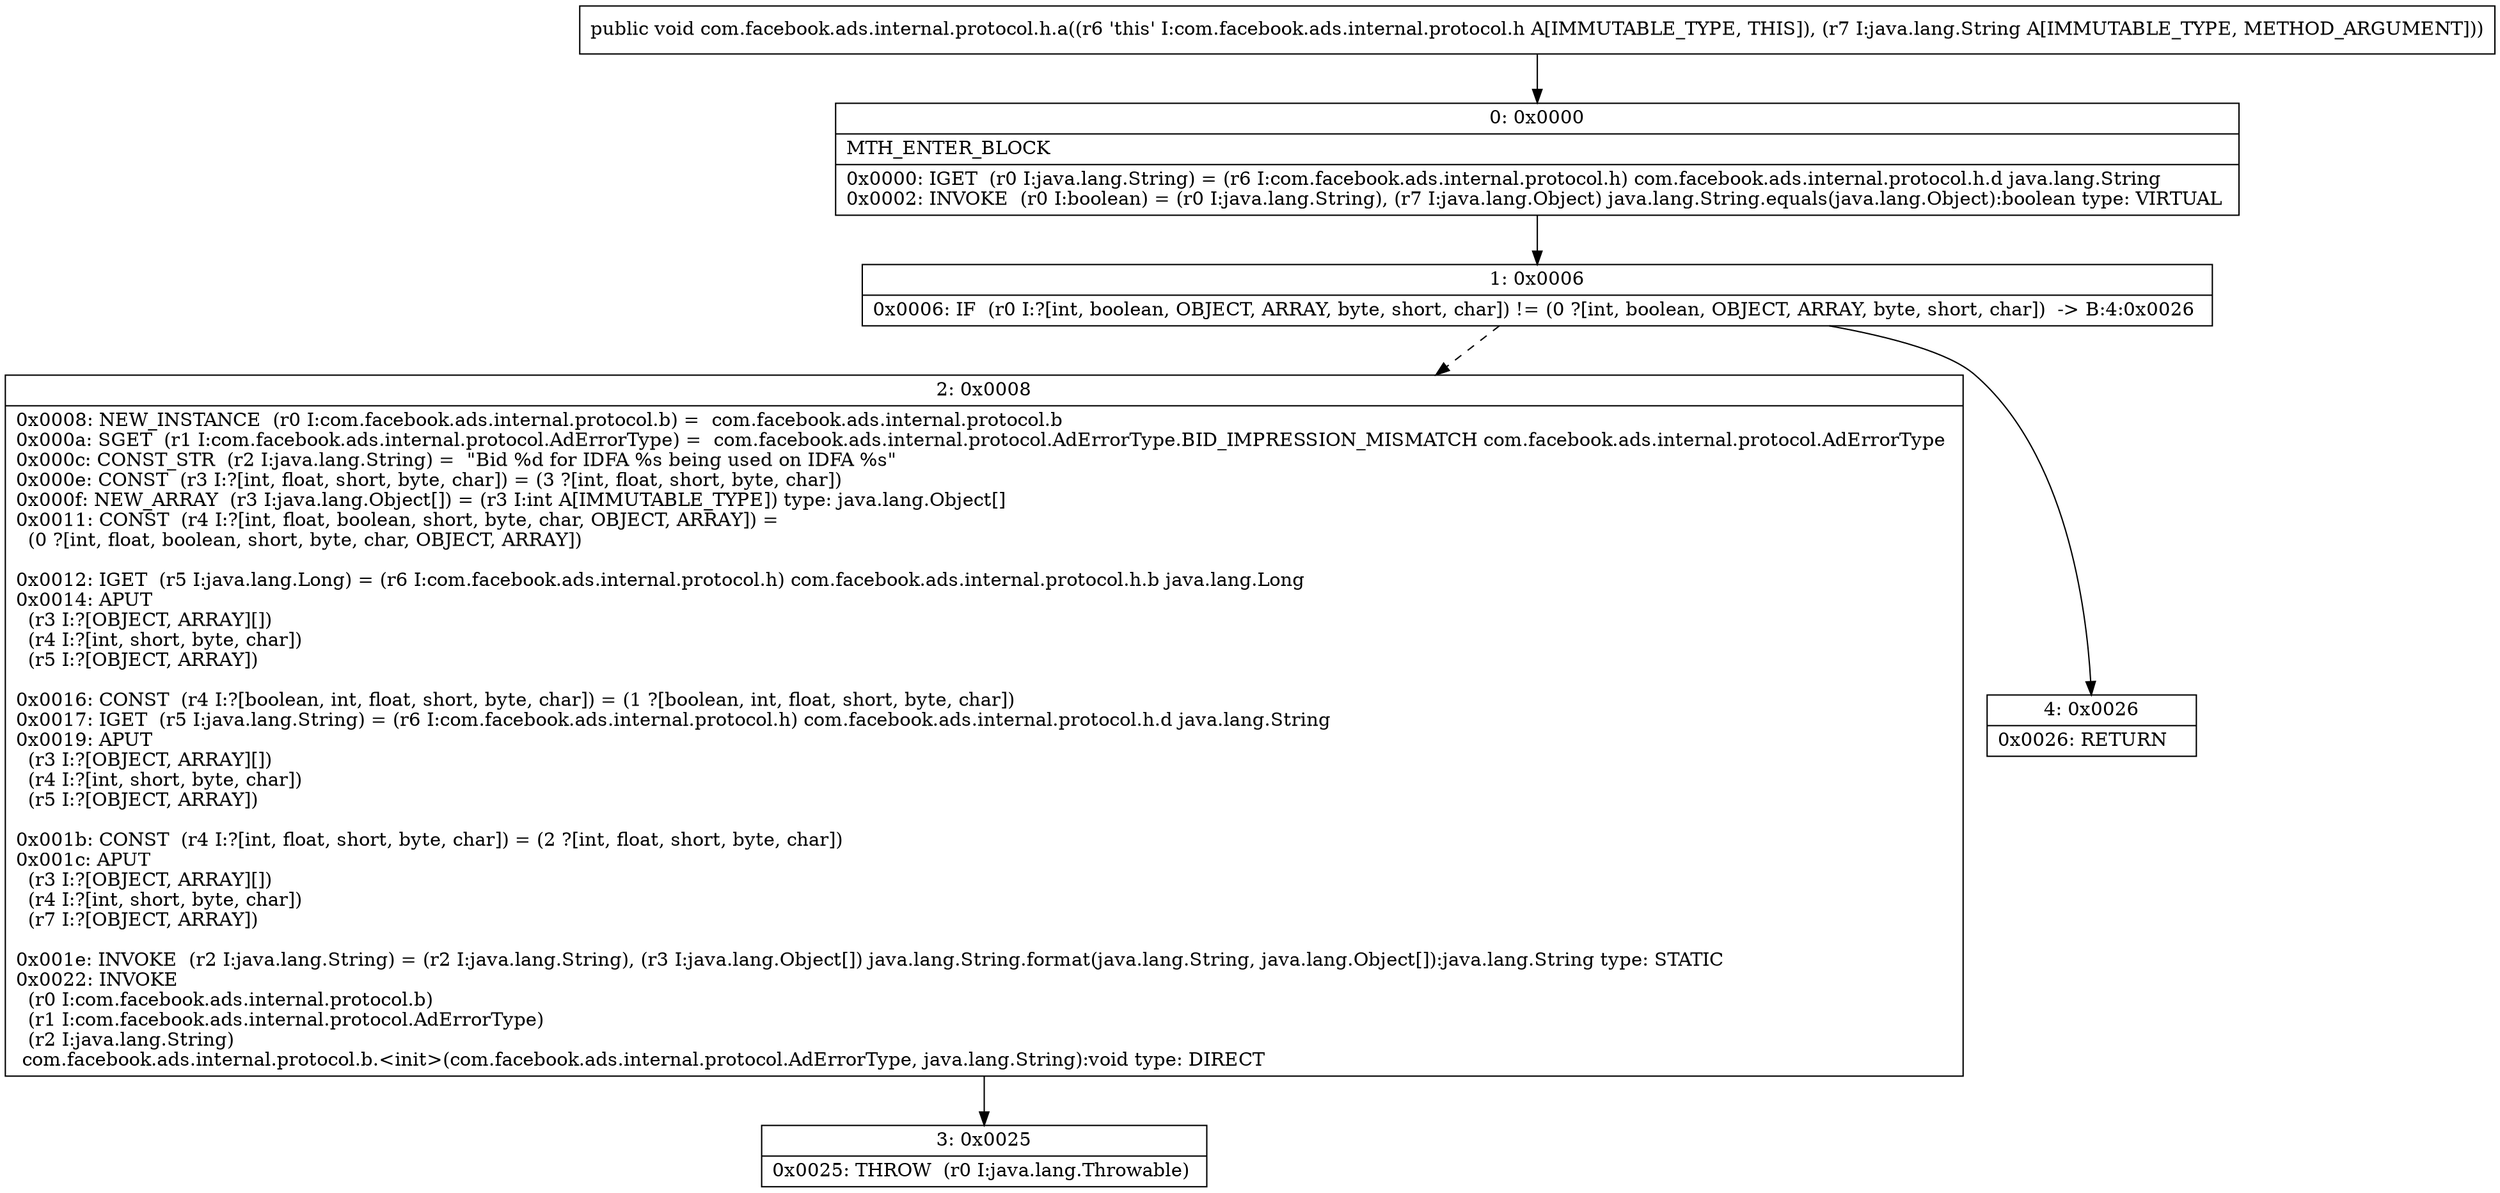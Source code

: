 digraph "CFG forcom.facebook.ads.internal.protocol.h.a(Ljava\/lang\/String;)V" {
Node_0 [shape=record,label="{0\:\ 0x0000|MTH_ENTER_BLOCK\l|0x0000: IGET  (r0 I:java.lang.String) = (r6 I:com.facebook.ads.internal.protocol.h) com.facebook.ads.internal.protocol.h.d java.lang.String \l0x0002: INVOKE  (r0 I:boolean) = (r0 I:java.lang.String), (r7 I:java.lang.Object) java.lang.String.equals(java.lang.Object):boolean type: VIRTUAL \l}"];
Node_1 [shape=record,label="{1\:\ 0x0006|0x0006: IF  (r0 I:?[int, boolean, OBJECT, ARRAY, byte, short, char]) != (0 ?[int, boolean, OBJECT, ARRAY, byte, short, char])  \-\> B:4:0x0026 \l}"];
Node_2 [shape=record,label="{2\:\ 0x0008|0x0008: NEW_INSTANCE  (r0 I:com.facebook.ads.internal.protocol.b) =  com.facebook.ads.internal.protocol.b \l0x000a: SGET  (r1 I:com.facebook.ads.internal.protocol.AdErrorType) =  com.facebook.ads.internal.protocol.AdErrorType.BID_IMPRESSION_MISMATCH com.facebook.ads.internal.protocol.AdErrorType \l0x000c: CONST_STR  (r2 I:java.lang.String) =  \"Bid %d for IDFA %s being used on IDFA %s\" \l0x000e: CONST  (r3 I:?[int, float, short, byte, char]) = (3 ?[int, float, short, byte, char]) \l0x000f: NEW_ARRAY  (r3 I:java.lang.Object[]) = (r3 I:int A[IMMUTABLE_TYPE]) type: java.lang.Object[] \l0x0011: CONST  (r4 I:?[int, float, boolean, short, byte, char, OBJECT, ARRAY]) = \l  (0 ?[int, float, boolean, short, byte, char, OBJECT, ARRAY])\l \l0x0012: IGET  (r5 I:java.lang.Long) = (r6 I:com.facebook.ads.internal.protocol.h) com.facebook.ads.internal.protocol.h.b java.lang.Long \l0x0014: APUT  \l  (r3 I:?[OBJECT, ARRAY][])\l  (r4 I:?[int, short, byte, char])\l  (r5 I:?[OBJECT, ARRAY])\l \l0x0016: CONST  (r4 I:?[boolean, int, float, short, byte, char]) = (1 ?[boolean, int, float, short, byte, char]) \l0x0017: IGET  (r5 I:java.lang.String) = (r6 I:com.facebook.ads.internal.protocol.h) com.facebook.ads.internal.protocol.h.d java.lang.String \l0x0019: APUT  \l  (r3 I:?[OBJECT, ARRAY][])\l  (r4 I:?[int, short, byte, char])\l  (r5 I:?[OBJECT, ARRAY])\l \l0x001b: CONST  (r4 I:?[int, float, short, byte, char]) = (2 ?[int, float, short, byte, char]) \l0x001c: APUT  \l  (r3 I:?[OBJECT, ARRAY][])\l  (r4 I:?[int, short, byte, char])\l  (r7 I:?[OBJECT, ARRAY])\l \l0x001e: INVOKE  (r2 I:java.lang.String) = (r2 I:java.lang.String), (r3 I:java.lang.Object[]) java.lang.String.format(java.lang.String, java.lang.Object[]):java.lang.String type: STATIC \l0x0022: INVOKE  \l  (r0 I:com.facebook.ads.internal.protocol.b)\l  (r1 I:com.facebook.ads.internal.protocol.AdErrorType)\l  (r2 I:java.lang.String)\l com.facebook.ads.internal.protocol.b.\<init\>(com.facebook.ads.internal.protocol.AdErrorType, java.lang.String):void type: DIRECT \l}"];
Node_3 [shape=record,label="{3\:\ 0x0025|0x0025: THROW  (r0 I:java.lang.Throwable) \l}"];
Node_4 [shape=record,label="{4\:\ 0x0026|0x0026: RETURN   \l}"];
MethodNode[shape=record,label="{public void com.facebook.ads.internal.protocol.h.a((r6 'this' I:com.facebook.ads.internal.protocol.h A[IMMUTABLE_TYPE, THIS]), (r7 I:java.lang.String A[IMMUTABLE_TYPE, METHOD_ARGUMENT])) }"];
MethodNode -> Node_0;
Node_0 -> Node_1;
Node_1 -> Node_2[style=dashed];
Node_1 -> Node_4;
Node_2 -> Node_3;
}

